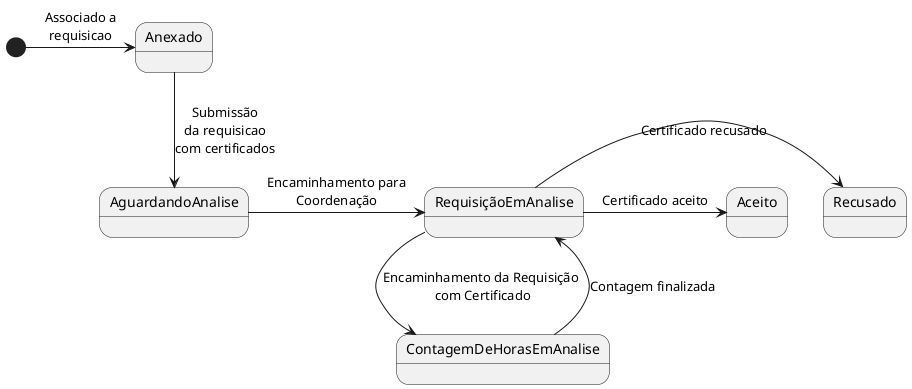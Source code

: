 @startuml Certificado

[*] -> Anexado : Associado a\nrequisicao
Anexado --> AguardandoAnalise : Submissão\nda requisicao\ncom certificados
AguardandoAnalise -> RequisiçãoEmAnalise : Encaminhamento para\nCoordenação
RequisiçãoEmAnalise -> Recusado : Certificado recusado 
RequisiçãoEmAnalise -> Aceito : Certificado aceito
RequisiçãoEmAnalise -> ContagemDeHorasEmAnalise : Encaminhamento da Requisição\n com Certificado
ContagemDeHorasEmAnalise --> RequisiçãoEmAnalise : Contagem finalizada

@enduml